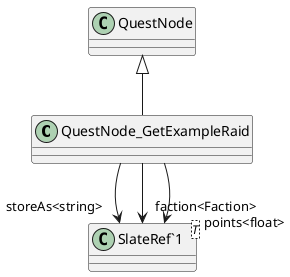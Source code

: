@startuml
class QuestNode_GetExampleRaid {
}
class "SlateRef`1"<T> {
}
QuestNode <|-- QuestNode_GetExampleRaid
QuestNode_GetExampleRaid --> "storeAs<string>" "SlateRef`1"
QuestNode_GetExampleRaid --> "faction<Faction>" "SlateRef`1"
QuestNode_GetExampleRaid --> "points<float>" "SlateRef`1"
@enduml
